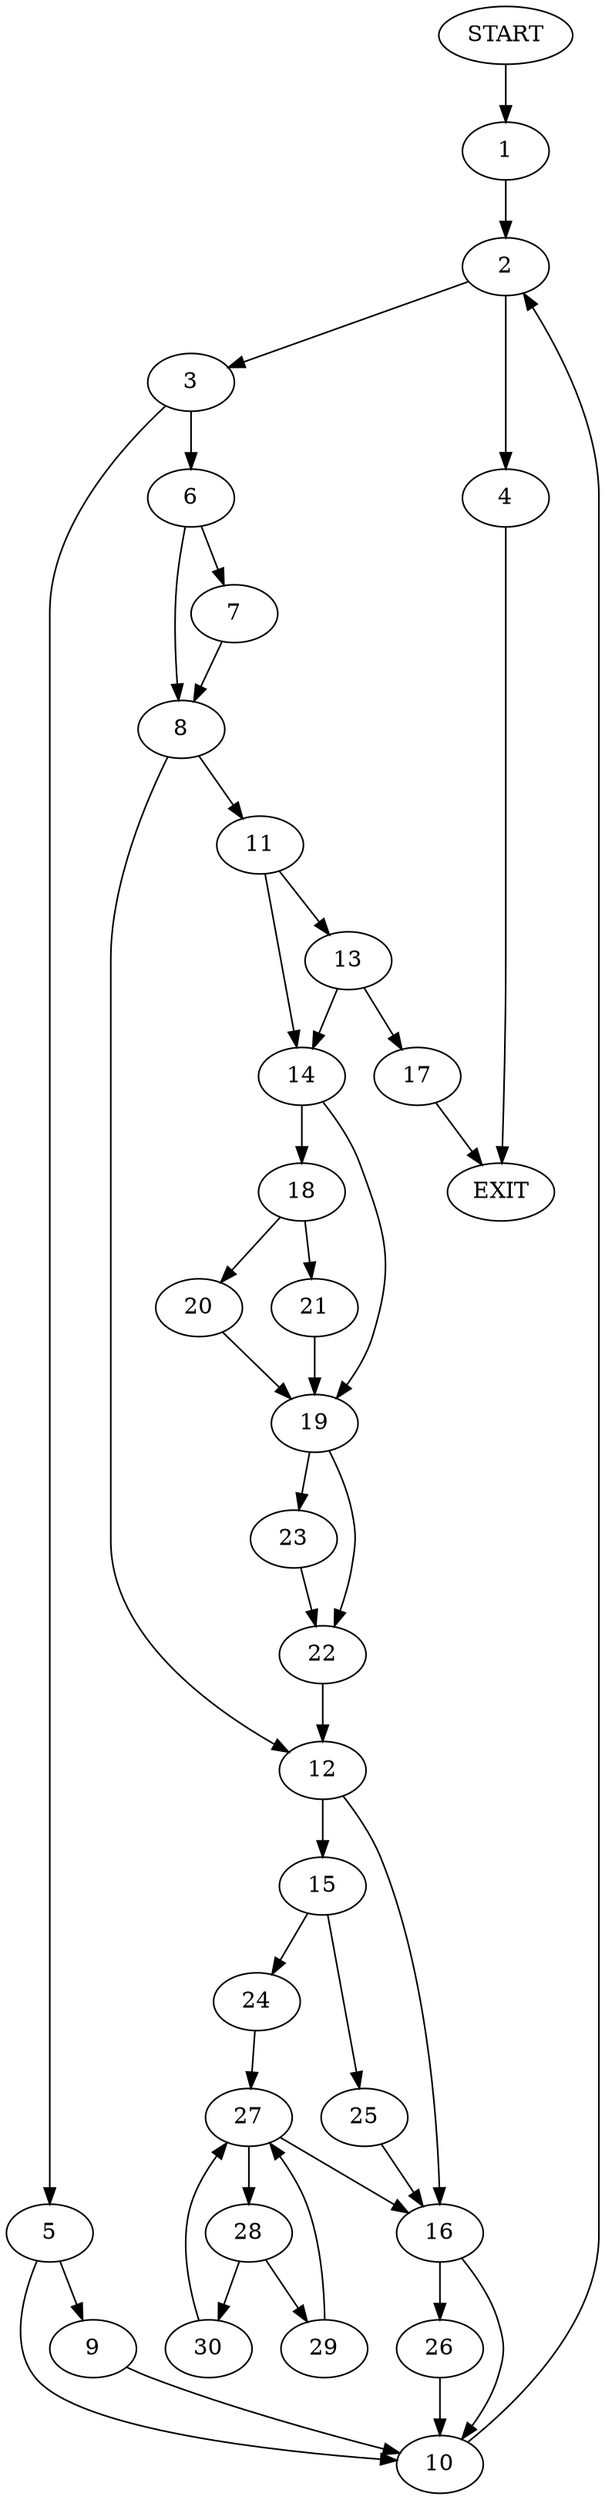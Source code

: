 digraph {
0 [label="START"]
31 [label="EXIT"]
0 -> 1
1 -> 2
2 -> 3
2 -> 4
3 -> 5
3 -> 6
4 -> 31
6 -> 7
6 -> 8
5 -> 9
5 -> 10
9 -> 10
10 -> 2
7 -> 8
8 -> 11
8 -> 12
11 -> 13
11 -> 14
12 -> 15
12 -> 16
13 -> 17
13 -> 14
14 -> 18
14 -> 19
17 -> 31
18 -> 20
18 -> 21
19 -> 22
19 -> 23
21 -> 19
20 -> 19
23 -> 22
22 -> 12
15 -> 24
15 -> 25
16 -> 26
16 -> 10
24 -> 27
25 -> 16
27 -> 16
27 -> 28
28 -> 29
28 -> 30
29 -> 27
30 -> 27
26 -> 10
}
